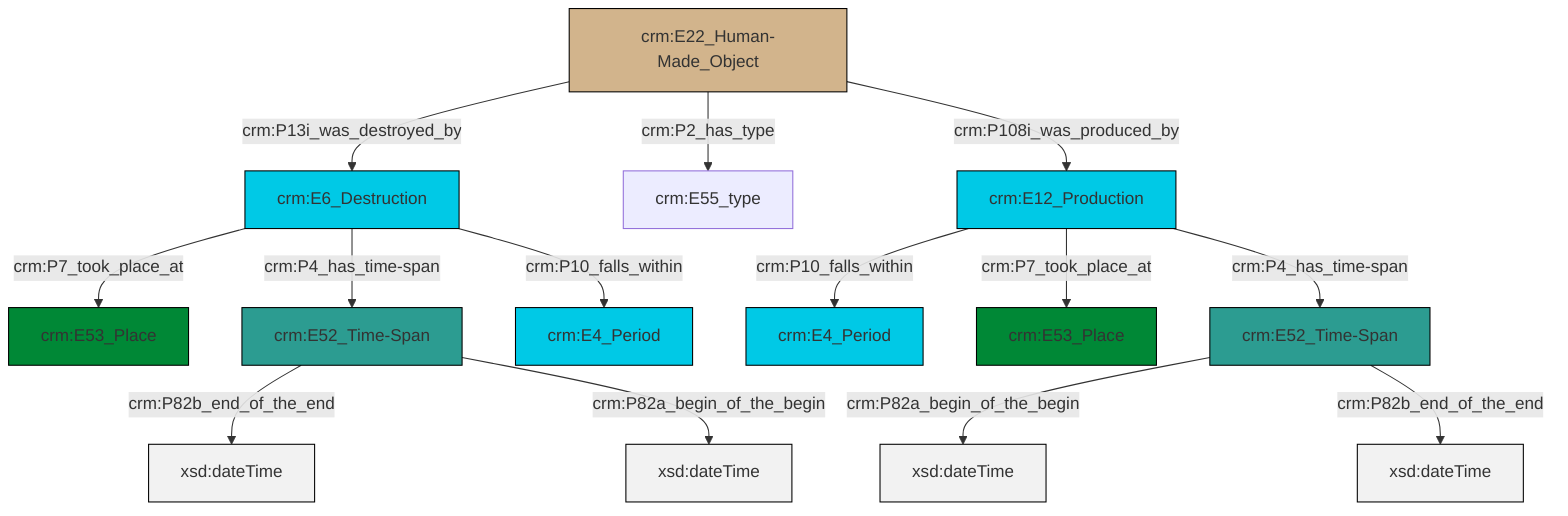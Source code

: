 graph TD
classDef Literal fill:#f2f2f2,stroke:#000000;
classDef CRM_Entity fill:#FFFFFF,stroke:#000000;
classDef Temporal_Entity fill:#00C9E6, stroke:#000000;
classDef Type fill:#E18312, stroke:#000000;
classDef Time-Span fill:#2C9C91, stroke:#000000;
classDef Appellation fill:#FFEB7F, stroke:#000000;
classDef Place fill:#008836, stroke:#000000;
classDef Persistent_Item fill:#B266B2, stroke:#000000;
classDef Conceptual_Object fill:#FFD700, stroke:#000000;
classDef Physical_Thing fill:#D2B48C, stroke:#000000;
classDef Actor fill:#f58aad, stroke:#000000;
classDef PC_Classes fill:#4ce600, stroke:#000000;
classDef Multi fill:#cccccc,stroke:#000000;

0["crm:E52_Time-Span"]:::Time-Span -->|crm:P82b_end_of_the_end| 1[xsd:dateTime]:::Literal
0["crm:E52_Time-Span"]:::Time-Span -->|crm:P82a_begin_of_the_begin| 2[xsd:dateTime]:::Literal
3["crm:E52_Time-Span"]:::Time-Span -->|crm:P82a_begin_of_the_begin| 4[xsd:dateTime]:::Literal
7["crm:E12_Production"]:::Temporal_Entity -->|crm:P10_falls_within| 8["crm:E4_Period"]:::Temporal_Entity
14["crm:E22_Human-Made_Object"]:::Physical_Thing -->|crm:P13i_was_destroyed_by| 5["crm:E6_Destruction"]:::Temporal_Entity
14["crm:E22_Human-Made_Object"]:::Physical_Thing -->|crm:P2_has_type| 9["crm:E55_type"]:::Default
14["crm:E22_Human-Made_Object"]:::Physical_Thing -->|crm:P108i_was_produced_by| 7["crm:E12_Production"]:::Temporal_Entity
5["crm:E6_Destruction"]:::Temporal_Entity -->|crm:P7_took_place_at| 16["crm:E53_Place"]:::Place
5["crm:E6_Destruction"]:::Temporal_Entity -->|crm:P4_has_time-span| 0["crm:E52_Time-Span"]:::Time-Span
7["crm:E12_Production"]:::Temporal_Entity -->|crm:P7_took_place_at| 17["crm:E53_Place"]:::Place
5["crm:E6_Destruction"]:::Temporal_Entity -->|crm:P10_falls_within| 11["crm:E4_Period"]:::Temporal_Entity
3["crm:E52_Time-Span"]:::Time-Span -->|crm:P82b_end_of_the_end| 21[xsd:dateTime]:::Literal
7["crm:E12_Production"]:::Temporal_Entity -->|crm:P4_has_time-span| 3["crm:E52_Time-Span"]:::Time-Span